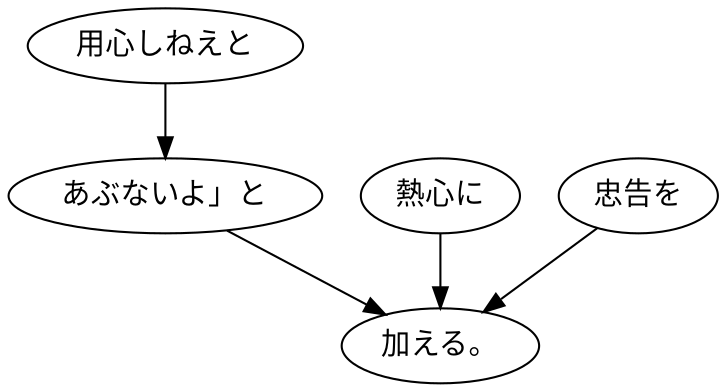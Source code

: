 digraph graph4358 {
	node0 [label="用心しねえと"];
	node1 [label="あぶないよ」と"];
	node2 [label="熱心に"];
	node3 [label="忠告を"];
	node4 [label="加える。"];
	node0 -> node1;
	node1 -> node4;
	node2 -> node4;
	node3 -> node4;
}
